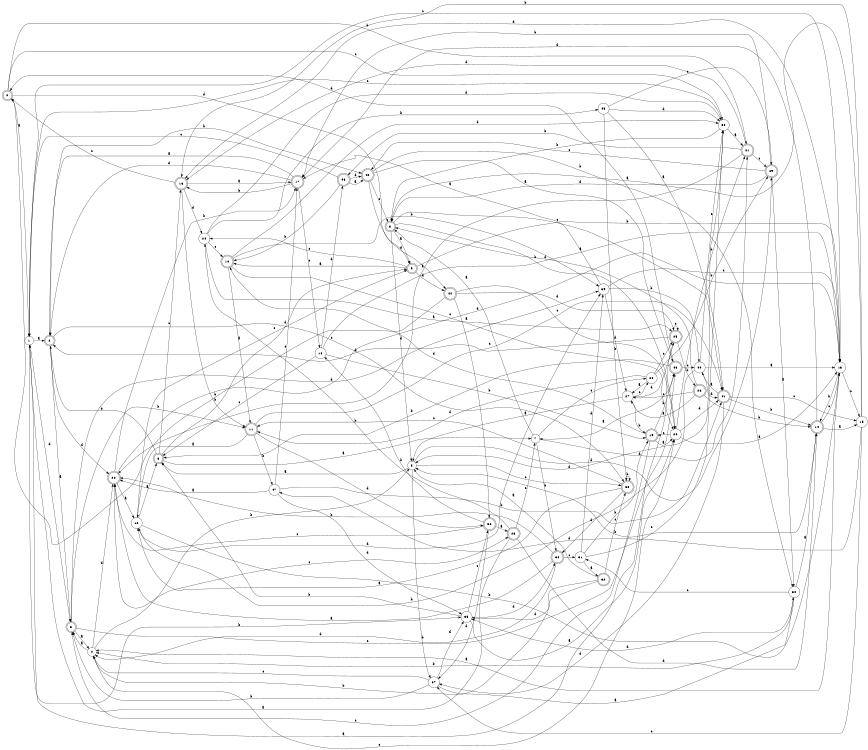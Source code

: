 digraph n39_7 {
__start0 [label="" shape="none"];

rankdir=LR;
size="8,5";

s0 [style="rounded,filled", color="black", fillcolor="white" shape="doublecircle", label="0"];
s1 [style="filled", color="black", fillcolor="white" shape="circle", label="1"];
s2 [style="rounded,filled", color="black", fillcolor="white" shape="doublecircle", label="2"];
s3 [style="rounded,filled", color="black", fillcolor="white" shape="doublecircle", label="3"];
s4 [style="filled", color="black", fillcolor="white" shape="circle", label="4"];
s5 [style="filled", color="black", fillcolor="white" shape="circle", label="5"];
s6 [style="rounded,filled", color="black", fillcolor="white" shape="doublecircle", label="6"];
s7 [style="filled", color="black", fillcolor="white" shape="circle", label="7"];
s8 [style="rounded,filled", color="black", fillcolor="white" shape="doublecircle", label="8"];
s9 [style="rounded,filled", color="black", fillcolor="white" shape="doublecircle", label="9"];
s10 [style="rounded,filled", color="black", fillcolor="white" shape="doublecircle", label="10"];
s11 [style="rounded,filled", color="black", fillcolor="white" shape="doublecircle", label="11"];
s12 [style="filled", color="black", fillcolor="white" shape="circle", label="12"];
s13 [style="filled", color="black", fillcolor="white" shape="circle", label="13"];
s14 [style="rounded,filled", color="black", fillcolor="white" shape="doublecircle", label="14"];
s15 [style="filled", color="black", fillcolor="white" shape="circle", label="15"];
s16 [style="rounded,filled", color="black", fillcolor="white" shape="doublecircle", label="16"];
s17 [style="rounded,filled", color="black", fillcolor="white" shape="doublecircle", label="17"];
s18 [style="filled", color="black", fillcolor="white" shape="circle", label="18"];
s19 [style="rounded,filled", color="black", fillcolor="white" shape="doublecircle", label="19"];
s20 [style="filled", color="black", fillcolor="white" shape="circle", label="20"];
s21 [style="rounded,filled", color="black", fillcolor="white" shape="doublecircle", label="21"];
s22 [style="rounded,filled", color="black", fillcolor="white" shape="doublecircle", label="22"];
s23 [style="rounded,filled", color="black", fillcolor="white" shape="doublecircle", label="23"];
s24 [style="filled", color="black", fillcolor="white" shape="circle", label="24"];
s25 [style="rounded,filled", color="black", fillcolor="white" shape="doublecircle", label="25"];
s26 [style="rounded,filled", color="black", fillcolor="white" shape="doublecircle", label="26"];
s27 [style="filled", color="black", fillcolor="white" shape="circle", label="27"];
s28 [style="filled", color="black", fillcolor="white" shape="circle", label="28"];
s29 [style="rounded,filled", color="black", fillcolor="white" shape="doublecircle", label="29"];
s30 [style="filled", color="black", fillcolor="white" shape="circle", label="30"];
s31 [style="filled", color="black", fillcolor="white" shape="circle", label="31"];
s32 [style="rounded,filled", color="black", fillcolor="white" shape="doublecircle", label="32"];
s33 [style="rounded,filled", color="black", fillcolor="white" shape="doublecircle", label="33"];
s34 [style="rounded,filled", color="black", fillcolor="white" shape="doublecircle", label="34"];
s35 [style="filled", color="black", fillcolor="white" shape="circle", label="35"];
s36 [style="rounded,filled", color="black", fillcolor="white" shape="doublecircle", label="36"];
s37 [style="filled", color="black", fillcolor="white" shape="circle", label="37"];
s38 [style="filled", color="black", fillcolor="white" shape="circle", label="38"];
s39 [style="filled", color="black", fillcolor="white" shape="circle", label="39"];
s40 [style="filled", color="black", fillcolor="white" shape="circle", label="40"];
s41 [style="rounded,filled", color="black", fillcolor="white" shape="doublecircle", label="41"];
s42 [style="rounded,filled", color="black", fillcolor="white" shape="doublecircle", label="42"];
s43 [style="rounded,filled", color="black", fillcolor="white" shape="doublecircle", label="43"];
s44 [style="rounded,filled", color="black", fillcolor="white" shape="doublecircle", label="44"];
s45 [style="filled", color="black", fillcolor="white" shape="circle", label="45"];
s46 [style="rounded,filled", color="black", fillcolor="white" shape="doublecircle", label="46"];
s47 [style="filled", color="black", fillcolor="white" shape="circle", label="47"];
s0 -> s1 [label="a"];
s0 -> s21 [label="b"];
s0 -> s38 [label="c"];
s0 -> s9 [label="d"];
s1 -> s2 [label="a"];
s1 -> s35 [label="b"];
s1 -> s13 [label="c"];
s1 -> s3 [label="d"];
s2 -> s3 [label="a"];
s2 -> s42 [label="b"];
s2 -> s33 [label="c"];
s2 -> s22 [label="d"];
s3 -> s4 [label="a"];
s3 -> s11 [label="b"];
s3 -> s43 [label="c"];
s3 -> s39 [label="d"];
s4 -> s3 [label="a"];
s4 -> s5 [label="b"];
s4 -> s20 [label="c"];
s4 -> s22 [label="d"];
s5 -> s6 [label="a"];
s5 -> s37 [label="b"];
s5 -> s33 [label="c"];
s5 -> s29 [label="d"];
s6 -> s7 [label="a"];
s6 -> s2 [label="b"];
s6 -> s16 [label="c"];
s6 -> s9 [label="d"];
s7 -> s8 [label="a"];
s7 -> s34 [label="b"];
s7 -> s28 [label="c"];
s7 -> s21 [label="d"];
s8 -> s9 [label="a"];
s8 -> s20 [label="b"];
s8 -> s41 [label="c"];
s8 -> s5 [label="d"];
s9 -> s10 [label="a"];
s9 -> s13 [label="b"];
s9 -> s24 [label="c"];
s9 -> s44 [label="d"];
s10 -> s11 [label="a"];
s10 -> s39 [label="b"];
s10 -> s20 [label="c"];
s10 -> s38 [label="d"];
s11 -> s12 [label="a"];
s11 -> s47 [label="b"];
s11 -> s41 [label="c"];
s11 -> s36 [label="d"];
s12 -> s6 [label="a"];
s12 -> s13 [label="b"];
s12 -> s9 [label="c"];
s12 -> s39 [label="d"];
s13 -> s4 [label="a"];
s13 -> s14 [label="b"];
s13 -> s15 [label="c"];
s13 -> s16 [label="d"];
s14 -> s15 [label="a"];
s14 -> s5 [label="b"];
s14 -> s13 [label="c"];
s14 -> s17 [label="d"];
s15 -> s8 [label="a"];
s15 -> s16 [label="b"];
s15 -> s37 [label="c"];
s15 -> s47 [label="d"];
s16 -> s17 [label="a"];
s16 -> s11 [label="b"];
s16 -> s0 [label="c"];
s16 -> s24 [label="d"];
s17 -> s2 [label="a"];
s17 -> s16 [label="b"];
s17 -> s18 [label="c"];
s17 -> s2 [label="d"];
s18 -> s13 [label="a"];
s18 -> s19 [label="b"];
s18 -> s6 [label="c"];
s18 -> s46 [label="d"];
s19 -> s20 [label="a"];
s19 -> s43 [label="b"];
s19 -> s3 [label="c"];
s19 -> s10 [label="d"];
s20 -> s13 [label="a"];
s20 -> s21 [label="b"];
s20 -> s19 [label="c"];
s20 -> s41 [label="d"];
s21 -> s22 [label="a"];
s21 -> s46 [label="b"];
s21 -> s29 [label="c"];
s21 -> s16 [label="d"];
s22 -> s12 [label="a"];
s22 -> s17 [label="b"];
s22 -> s23 [label="c"];
s22 -> s13 [label="d"];
s23 -> s1 [label="a"];
s23 -> s24 [label="b"];
s23 -> s7 [label="c"];
s23 -> s14 [label="d"];
s24 -> s25 [label="a"];
s24 -> s45 [label="b"];
s24 -> s10 [label="c"];
s24 -> s38 [label="d"];
s25 -> s1 [label="a"];
s25 -> s26 [label="b"];
s25 -> s25 [label="c"];
s25 -> s2 [label="d"];
s26 -> s27 [label="a"];
s26 -> s14 [label="b"];
s26 -> s27 [label="c"];
s26 -> s8 [label="d"];
s27 -> s5 [label="a"];
s27 -> s19 [label="b"];
s27 -> s28 [label="c"];
s27 -> s25 [label="d"];
s28 -> s27 [label="a"];
s28 -> s29 [label="b"];
s28 -> s25 [label="c"];
s28 -> s11 [label="d"];
s29 -> s30 [label="a"];
s29 -> s17 [label="b"];
s29 -> s42 [label="c"];
s29 -> s8 [label="d"];
s30 -> s14 [label="a"];
s30 -> s4 [label="b"];
s30 -> s31 [label="c"];
s30 -> s35 [label="d"];
s31 -> s32 [label="a"];
s31 -> s19 [label="b"];
s31 -> s38 [label="c"];
s31 -> s39 [label="d"];
s32 -> s5 [label="a"];
s32 -> s4 [label="b"];
s32 -> s33 [label="c"];
s32 -> s35 [label="d"];
s33 -> s12 [label="a"];
s33 -> s33 [label="b"];
s33 -> s11 [label="c"];
s33 -> s34 [label="d"];
s34 -> s22 [label="a"];
s34 -> s22 [label="b"];
s34 -> s31 [label="c"];
s34 -> s4 [label="d"];
s35 -> s20 [label="a"];
s35 -> s6 [label="b"];
s35 -> s36 [label="c"];
s35 -> s34 [label="d"];
s36 -> s23 [label="a"];
s36 -> s18 [label="b"];
s36 -> s22 [label="c"];
s36 -> s37 [label="d"];
s37 -> s30 [label="a"];
s37 -> s3 [label="b"];
s37 -> s4 [label="c"];
s37 -> s35 [label="d"];
s38 -> s21 [label="a"];
s38 -> s8 [label="b"];
s38 -> s1 [label="c"];
s38 -> s5 [label="d"];
s39 -> s17 [label="a"];
s39 -> s40 [label="b"];
s39 -> s13 [label="c"];
s39 -> s27 [label="d"];
s40 -> s13 [label="a"];
s40 -> s12 [label="b"];
s40 -> s38 [label="c"];
s40 -> s41 [label="d"];
s41 -> s40 [label="a"];
s41 -> s14 [label="b"];
s41 -> s15 [label="c"];
s41 -> s37 [label="d"];
s42 -> s43 [label="a"];
s42 -> s30 [label="b"];
s42 -> s8 [label="c"];
s42 -> s44 [label="d"];
s43 -> s7 [label="a"];
s43 -> s6 [label="b"];
s43 -> s40 [label="c"];
s43 -> s0 [label="d"];
s44 -> s36 [label="a"];
s44 -> s0 [label="b"];
s44 -> s20 [label="c"];
s44 -> s25 [label="d"];
s45 -> s41 [label="a"];
s45 -> s33 [label="b"];
s45 -> s29 [label="c"];
s45 -> s38 [label="d"];
s46 -> s42 [label="a"];
s46 -> s10 [label="b"];
s46 -> s1 [label="c"];
s46 -> s42 [label="d"];
s47 -> s22 [label="a"];
s47 -> s41 [label="b"];
s47 -> s17 [label="c"];
s47 -> s35 [label="d"];

}